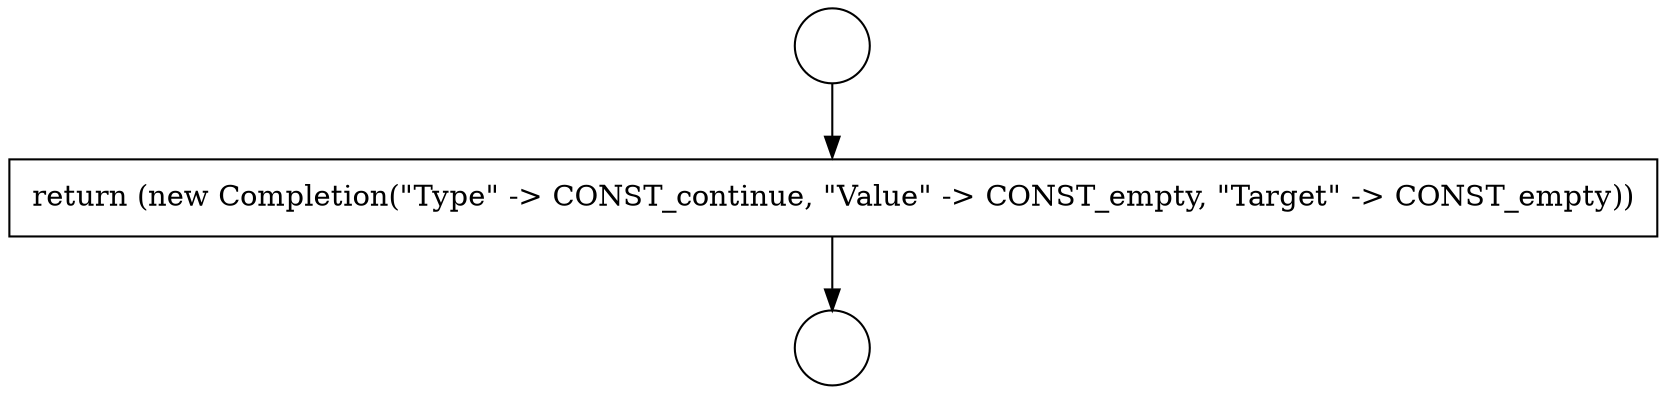 digraph {
  node6757 [shape=circle label=" " color="black" fillcolor="white" style=filled]
  node6759 [shape=none, margin=0, label=<<font color="black">
    <table border="0" cellborder="1" cellspacing="0" cellpadding="10">
      <tr><td align="left">return (new Completion(&quot;Type&quot; -&gt; CONST_continue, &quot;Value&quot; -&gt; CONST_empty, &quot;Target&quot; -&gt; CONST_empty))</td></tr>
    </table>
  </font>> color="black" fillcolor="white" style=filled]
  node6758 [shape=circle label=" " color="black" fillcolor="white" style=filled]
  node6757 -> node6759 [ color="black"]
  node6759 -> node6758 [ color="black"]
}
